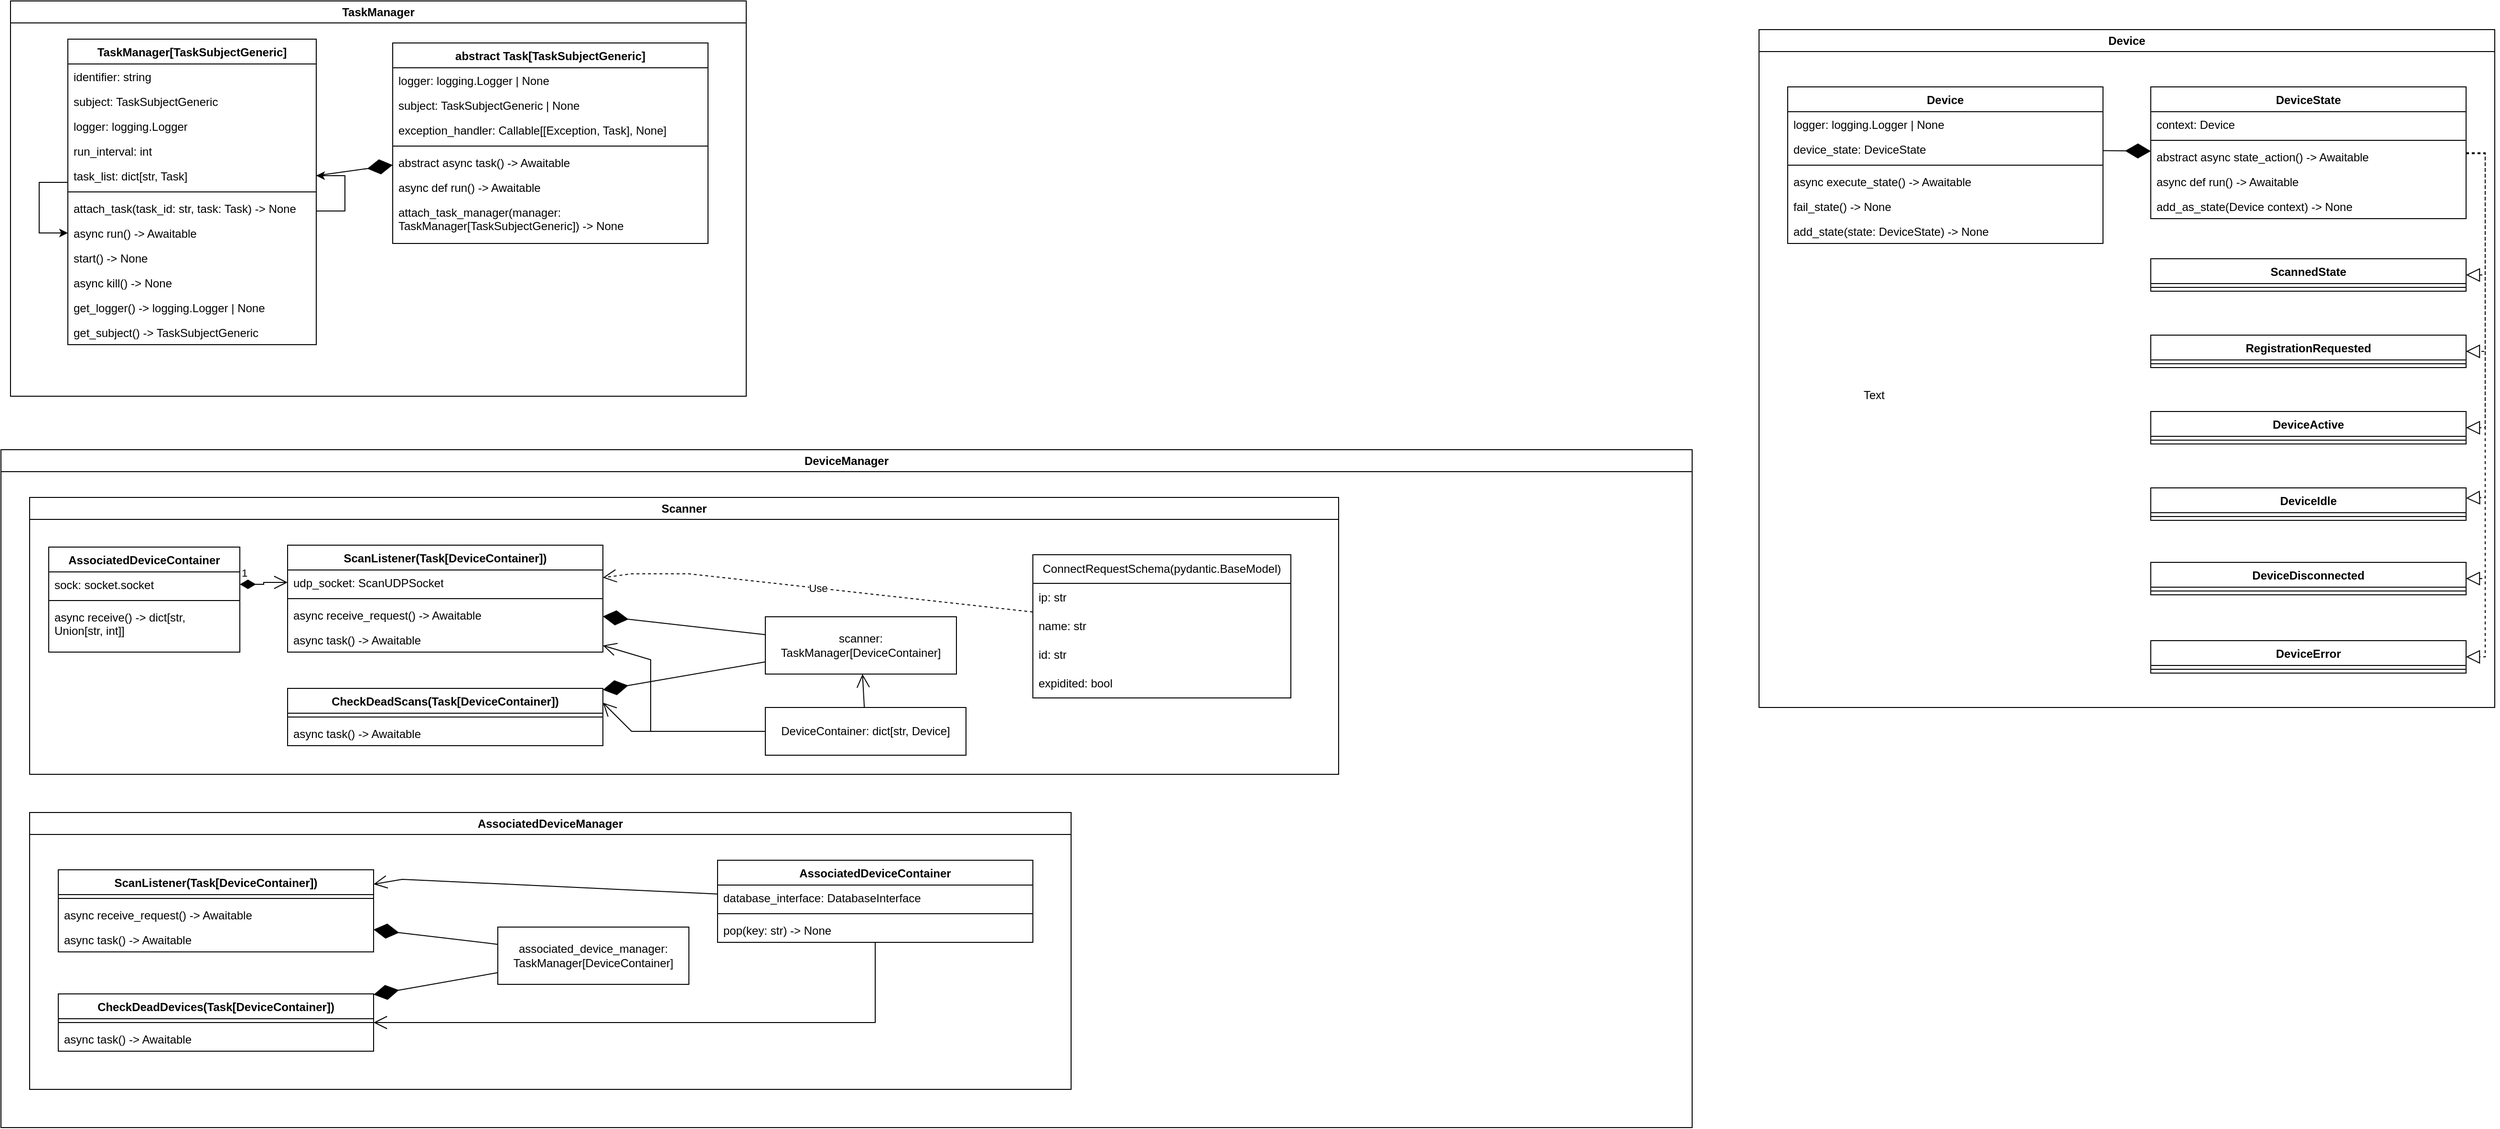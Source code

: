 <mxfile version="23.1.5" type="device">
  <diagram name="Page-1" id="J7lLYT8vPqROPH7tZ1qL">
    <mxGraphModel dx="439" dy="843" grid="1" gridSize="10" guides="1" tooltips="1" connect="1" arrows="1" fold="1" page="1" pageScale="1" pageWidth="5000" pageHeight="5000" math="0" shadow="0">
      <root>
        <mxCell id="0" />
        <mxCell id="1" parent="0" />
        <mxCell id="R6GWSJiUPZhqTE8_T_ZJ-2" value="TaskManager[TaskSubjectGeneric]" style="swimlane;fontStyle=1;align=center;verticalAlign=top;childLayout=stackLayout;horizontal=1;startSize=26;horizontalStack=0;resizeParent=1;resizeParentMax=0;resizeLast=0;collapsible=1;marginBottom=0;whiteSpace=wrap;html=1;" parent="1" vertex="1">
          <mxGeometry x="100" y="60" width="260" height="320" as="geometry" />
        </mxCell>
        <mxCell id="R6GWSJiUPZhqTE8_T_ZJ-3" value="identifier: string" style="text;strokeColor=none;fillColor=none;align=left;verticalAlign=top;spacingLeft=4;spacingRight=4;overflow=hidden;rotatable=0;points=[[0,0.5],[1,0.5]];portConstraint=eastwest;whiteSpace=wrap;html=1;" parent="R6GWSJiUPZhqTE8_T_ZJ-2" vertex="1">
          <mxGeometry y="26" width="260" height="26" as="geometry" />
        </mxCell>
        <mxCell id="R6GWSJiUPZhqTE8_T_ZJ-8" value="subject: TaskSubjectGeneric" style="text;strokeColor=none;fillColor=none;align=left;verticalAlign=top;spacingLeft=4;spacingRight=4;overflow=hidden;rotatable=0;points=[[0,0.5],[1,0.5]];portConstraint=eastwest;whiteSpace=wrap;html=1;" parent="R6GWSJiUPZhqTE8_T_ZJ-2" vertex="1">
          <mxGeometry y="52" width="260" height="26" as="geometry" />
        </mxCell>
        <mxCell id="R6GWSJiUPZhqTE8_T_ZJ-7" value="logger: logging.Logger" style="text;strokeColor=none;fillColor=none;align=left;verticalAlign=top;spacingLeft=4;spacingRight=4;overflow=hidden;rotatable=0;points=[[0,0.5],[1,0.5]];portConstraint=eastwest;whiteSpace=wrap;html=1;" parent="R6GWSJiUPZhqTE8_T_ZJ-2" vertex="1">
          <mxGeometry y="78" width="260" height="26" as="geometry" />
        </mxCell>
        <mxCell id="R6GWSJiUPZhqTE8_T_ZJ-6" value="run_interval: int" style="text;strokeColor=none;fillColor=none;align=left;verticalAlign=top;spacingLeft=4;spacingRight=4;overflow=hidden;rotatable=0;points=[[0,0.5],[1,0.5]];portConstraint=eastwest;whiteSpace=wrap;html=1;" parent="R6GWSJiUPZhqTE8_T_ZJ-2" vertex="1">
          <mxGeometry y="104" width="260" height="26" as="geometry" />
        </mxCell>
        <mxCell id="R6GWSJiUPZhqTE8_T_ZJ-16" style="edgeStyle=orthogonalEdgeStyle;rounded=0;orthogonalLoop=1;jettySize=auto;html=1;exitX=0;exitY=0.5;exitDx=0;exitDy=0;entryX=0;entryY=0.5;entryDx=0;entryDy=0;" parent="R6GWSJiUPZhqTE8_T_ZJ-2" source="R6GWSJiUPZhqTE8_T_ZJ-9" target="R6GWSJiUPZhqTE8_T_ZJ-10" edge="1">
          <mxGeometry relative="1" as="geometry">
            <mxPoint x="-30" y="200" as="targetPoint" />
            <Array as="points">
              <mxPoint y="150" />
              <mxPoint x="-30" y="150" />
              <mxPoint x="-30" y="203" />
            </Array>
          </mxGeometry>
        </mxCell>
        <mxCell id="R6GWSJiUPZhqTE8_T_ZJ-9" value="task_list: dict[str, Task]" style="text;strokeColor=none;fillColor=none;align=left;verticalAlign=top;spacingLeft=4;spacingRight=4;overflow=hidden;rotatable=0;points=[[0,0.5],[1,0.5]];portConstraint=eastwest;whiteSpace=wrap;html=1;" parent="R6GWSJiUPZhqTE8_T_ZJ-2" vertex="1">
          <mxGeometry y="130" width="260" height="26" as="geometry" />
        </mxCell>
        <mxCell id="R6GWSJiUPZhqTE8_T_ZJ-4" value="" style="line;strokeWidth=1;fillColor=none;align=left;verticalAlign=middle;spacingTop=-1;spacingLeft=3;spacingRight=3;rotatable=0;labelPosition=right;points=[];portConstraint=eastwest;strokeColor=inherit;" parent="R6GWSJiUPZhqTE8_T_ZJ-2" vertex="1">
          <mxGeometry y="156" width="260" height="8" as="geometry" />
        </mxCell>
        <mxCell id="R6GWSJiUPZhqTE8_T_ZJ-13" style="edgeStyle=orthogonalEdgeStyle;rounded=0;orthogonalLoop=1;jettySize=auto;html=1;exitX=1;exitY=0.5;exitDx=0;exitDy=0;entryX=1;entryY=0.5;entryDx=0;entryDy=0;" parent="R6GWSJiUPZhqTE8_T_ZJ-2" source="R6GWSJiUPZhqTE8_T_ZJ-5" target="R6GWSJiUPZhqTE8_T_ZJ-9" edge="1">
          <mxGeometry relative="1" as="geometry">
            <mxPoint x="290" y="150" as="targetPoint" />
            <Array as="points">
              <mxPoint x="260" y="180" />
              <mxPoint x="290" y="180" />
              <mxPoint x="290" y="143" />
            </Array>
          </mxGeometry>
        </mxCell>
        <mxCell id="R6GWSJiUPZhqTE8_T_ZJ-5" value="attach_task(task_id: str, task: Task) -&amp;gt; None" style="text;strokeColor=none;fillColor=none;align=left;verticalAlign=top;spacingLeft=4;spacingRight=4;overflow=hidden;rotatable=0;points=[[0,0.5],[1,0.5]];portConstraint=eastwest;whiteSpace=wrap;html=1;" parent="R6GWSJiUPZhqTE8_T_ZJ-2" vertex="1">
          <mxGeometry y="164" width="260" height="26" as="geometry" />
        </mxCell>
        <mxCell id="R6GWSJiUPZhqTE8_T_ZJ-10" value="async run() -&amp;gt; Awaitable" style="text;strokeColor=none;fillColor=none;align=left;verticalAlign=top;spacingLeft=4;spacingRight=4;overflow=hidden;rotatable=0;points=[[0,0.5],[1,0.5]];portConstraint=eastwest;whiteSpace=wrap;html=1;" parent="R6GWSJiUPZhqTE8_T_ZJ-2" vertex="1">
          <mxGeometry y="190" width="260" height="26" as="geometry" />
        </mxCell>
        <mxCell id="R6GWSJiUPZhqTE8_T_ZJ-21" value="start() -&amp;gt; None" style="text;strokeColor=none;fillColor=none;align=left;verticalAlign=top;spacingLeft=4;spacingRight=4;overflow=hidden;rotatable=0;points=[[0,0.5],[1,0.5]];portConstraint=eastwest;whiteSpace=wrap;html=1;" parent="R6GWSJiUPZhqTE8_T_ZJ-2" vertex="1">
          <mxGeometry y="216" width="260" height="26" as="geometry" />
        </mxCell>
        <mxCell id="R6GWSJiUPZhqTE8_T_ZJ-20" value="async kill() -&amp;gt; None" style="text;strokeColor=none;fillColor=none;align=left;verticalAlign=top;spacingLeft=4;spacingRight=4;overflow=hidden;rotatable=0;points=[[0,0.5],[1,0.5]];portConstraint=eastwest;whiteSpace=wrap;html=1;" parent="R6GWSJiUPZhqTE8_T_ZJ-2" vertex="1">
          <mxGeometry y="242" width="260" height="26" as="geometry" />
        </mxCell>
        <mxCell id="R6GWSJiUPZhqTE8_T_ZJ-19" value="get_logger() -&amp;gt; logging.Logger | None" style="text;strokeColor=none;fillColor=none;align=left;verticalAlign=top;spacingLeft=4;spacingRight=4;overflow=hidden;rotatable=0;points=[[0,0.5],[1,0.5]];portConstraint=eastwest;whiteSpace=wrap;html=1;" parent="R6GWSJiUPZhqTE8_T_ZJ-2" vertex="1">
          <mxGeometry y="268" width="260" height="26" as="geometry" />
        </mxCell>
        <mxCell id="R6GWSJiUPZhqTE8_T_ZJ-18" value="get_subject() -&amp;gt; TaskSubjectGeneric" style="text;strokeColor=none;fillColor=none;align=left;verticalAlign=top;spacingLeft=4;spacingRight=4;overflow=hidden;rotatable=0;points=[[0,0.5],[1,0.5]];portConstraint=eastwest;whiteSpace=wrap;html=1;" parent="R6GWSJiUPZhqTE8_T_ZJ-2" vertex="1">
          <mxGeometry y="294" width="260" height="26" as="geometry" />
        </mxCell>
        <mxCell id="R6GWSJiUPZhqTE8_T_ZJ-32" value="" style="endArrow=diamondThin;endFill=1;endSize=24;html=1;rounded=0;exitX=1;exitY=0.5;exitDx=0;exitDy=0;" parent="1" source="R6GWSJiUPZhqTE8_T_ZJ-9" target="R6GWSJiUPZhqTE8_T_ZJ-22" edge="1">
          <mxGeometry width="160" relative="1" as="geometry">
            <mxPoint x="470" y="450" as="sourcePoint" />
            <mxPoint x="480" y="220" as="targetPoint" />
          </mxGeometry>
        </mxCell>
        <mxCell id="R6GWSJiUPZhqTE8_T_ZJ-33" value="TaskManager" style="swimlane;whiteSpace=wrap;html=1;" parent="1" vertex="1">
          <mxGeometry x="40" y="20" width="770" height="414" as="geometry" />
        </mxCell>
        <mxCell id="R6GWSJiUPZhqTE8_T_ZJ-22" value="abstract Task[TaskSubjectGeneric]" style="swimlane;fontStyle=1;align=center;verticalAlign=top;childLayout=stackLayout;horizontal=1;startSize=26;horizontalStack=0;resizeParent=1;resizeParentMax=0;resizeLast=0;collapsible=1;marginBottom=0;whiteSpace=wrap;html=1;" parent="R6GWSJiUPZhqTE8_T_ZJ-33" vertex="1">
          <mxGeometry x="400" y="44" width="330" height="210" as="geometry" />
        </mxCell>
        <mxCell id="R6GWSJiUPZhqTE8_T_ZJ-23" value="logger: logging.Logger | None" style="text;strokeColor=none;fillColor=none;align=left;verticalAlign=top;spacingLeft=4;spacingRight=4;overflow=hidden;rotatable=0;points=[[0,0.5],[1,0.5]];portConstraint=eastwest;whiteSpace=wrap;html=1;" parent="R6GWSJiUPZhqTE8_T_ZJ-22" vertex="1">
          <mxGeometry y="26" width="330" height="26" as="geometry" />
        </mxCell>
        <mxCell id="R6GWSJiUPZhqTE8_T_ZJ-27" value="subject: TaskSubjectGeneric | None" style="text;strokeColor=none;fillColor=none;align=left;verticalAlign=top;spacingLeft=4;spacingRight=4;overflow=hidden;rotatable=0;points=[[0,0.5],[1,0.5]];portConstraint=eastwest;whiteSpace=wrap;html=1;" parent="R6GWSJiUPZhqTE8_T_ZJ-22" vertex="1">
          <mxGeometry y="52" width="330" height="26" as="geometry" />
        </mxCell>
        <mxCell id="R6GWSJiUPZhqTE8_T_ZJ-26" value="exception_handler:&amp;nbsp;Callable[[Exception, Task], None]" style="text;strokeColor=none;fillColor=none;align=left;verticalAlign=top;spacingLeft=4;spacingRight=4;overflow=hidden;rotatable=0;points=[[0,0.5],[1,0.5]];portConstraint=eastwest;whiteSpace=wrap;html=1;" parent="R6GWSJiUPZhqTE8_T_ZJ-22" vertex="1">
          <mxGeometry y="78" width="330" height="26" as="geometry" />
        </mxCell>
        <mxCell id="R6GWSJiUPZhqTE8_T_ZJ-24" value="" style="line;strokeWidth=1;fillColor=none;align=left;verticalAlign=middle;spacingTop=-1;spacingLeft=3;spacingRight=3;rotatable=0;labelPosition=right;points=[];portConstraint=eastwest;strokeColor=inherit;" parent="R6GWSJiUPZhqTE8_T_ZJ-22" vertex="1">
          <mxGeometry y="104" width="330" height="8" as="geometry" />
        </mxCell>
        <mxCell id="R6GWSJiUPZhqTE8_T_ZJ-25" value="abstract async task() -&amp;gt; Awaitable" style="text;strokeColor=none;fillColor=none;align=left;verticalAlign=top;spacingLeft=4;spacingRight=4;overflow=hidden;rotatable=0;points=[[0,0.5],[1,0.5]];portConstraint=eastwest;whiteSpace=wrap;html=1;" parent="R6GWSJiUPZhqTE8_T_ZJ-22" vertex="1">
          <mxGeometry y="112" width="330" height="26" as="geometry" />
        </mxCell>
        <mxCell id="R6GWSJiUPZhqTE8_T_ZJ-30" value="async def run() -&amp;gt; Awaitable" style="text;strokeColor=none;fillColor=none;align=left;verticalAlign=top;spacingLeft=4;spacingRight=4;overflow=hidden;rotatable=0;points=[[0,0.5],[1,0.5]];portConstraint=eastwest;whiteSpace=wrap;html=1;" parent="R6GWSJiUPZhqTE8_T_ZJ-22" vertex="1">
          <mxGeometry y="138" width="330" height="26" as="geometry" />
        </mxCell>
        <mxCell id="R6GWSJiUPZhqTE8_T_ZJ-29" value="attach_task_manager(manager: TaskManager[TaskSubjectGeneric]) -&amp;gt; None" style="text;strokeColor=none;fillColor=none;align=left;verticalAlign=top;spacingLeft=4;spacingRight=4;overflow=hidden;rotatable=0;points=[[0,0.5],[1,0.5]];portConstraint=eastwest;whiteSpace=wrap;html=1;" parent="R6GWSJiUPZhqTE8_T_ZJ-22" vertex="1">
          <mxGeometry y="164" width="330" height="46" as="geometry" />
        </mxCell>
        <mxCell id="R6GWSJiUPZhqTE8_T_ZJ-34" value="DeviceManager" style="swimlane;whiteSpace=wrap;html=1;startSize=23;" parent="1" vertex="1">
          <mxGeometry x="30" y="490" width="1770" height="710" as="geometry" />
        </mxCell>
        <mxCell id="R6GWSJiUPZhqTE8_T_ZJ-43" value="Scanner" style="swimlane;whiteSpace=wrap;html=1;startSize=23;" parent="R6GWSJiUPZhqTE8_T_ZJ-34" vertex="1">
          <mxGeometry x="30" y="50" width="1370" height="290" as="geometry" />
        </mxCell>
        <mxCell id="R6GWSJiUPZhqTE8_T_ZJ-35" value="ScanListener(Task[DeviceContainer])" style="swimlane;fontStyle=1;align=center;verticalAlign=top;childLayout=stackLayout;horizontal=1;startSize=26;horizontalStack=0;resizeParent=1;resizeParentMax=0;resizeLast=0;collapsible=1;marginBottom=0;whiteSpace=wrap;html=1;" parent="R6GWSJiUPZhqTE8_T_ZJ-43" vertex="1">
          <mxGeometry x="270" y="50" width="330" height="112" as="geometry" />
        </mxCell>
        <mxCell id="R6GWSJiUPZhqTE8_T_ZJ-124" value="udp_socket: ScanUDPSocket" style="text;strokeColor=none;fillColor=none;align=left;verticalAlign=top;spacingLeft=4;spacingRight=4;overflow=hidden;rotatable=0;points=[[0,0.5],[1,0.5]];portConstraint=eastwest;whiteSpace=wrap;html=1;" parent="R6GWSJiUPZhqTE8_T_ZJ-35" vertex="1">
          <mxGeometry y="26" width="330" height="26" as="geometry" />
        </mxCell>
        <mxCell id="R6GWSJiUPZhqTE8_T_ZJ-39" value="" style="line;strokeWidth=1;fillColor=none;align=left;verticalAlign=middle;spacingTop=-1;spacingLeft=3;spacingRight=3;rotatable=0;labelPosition=right;points=[];portConstraint=eastwest;strokeColor=inherit;" parent="R6GWSJiUPZhqTE8_T_ZJ-35" vertex="1">
          <mxGeometry y="52" width="330" height="8" as="geometry" />
        </mxCell>
        <mxCell id="R6GWSJiUPZhqTE8_T_ZJ-40" value="async receive_request() -&amp;gt; Awaitable" style="text;strokeColor=none;fillColor=none;align=left;verticalAlign=top;spacingLeft=4;spacingRight=4;overflow=hidden;rotatable=0;points=[[0,0.5],[1,0.5]];portConstraint=eastwest;whiteSpace=wrap;html=1;" parent="R6GWSJiUPZhqTE8_T_ZJ-35" vertex="1">
          <mxGeometry y="60" width="330" height="26" as="geometry" />
        </mxCell>
        <mxCell id="R6GWSJiUPZhqTE8_T_ZJ-41" value="async task() -&amp;gt; Awaitable" style="text;strokeColor=none;fillColor=none;align=left;verticalAlign=top;spacingLeft=4;spacingRight=4;overflow=hidden;rotatable=0;points=[[0,0.5],[1,0.5]];portConstraint=eastwest;whiteSpace=wrap;html=1;" parent="R6GWSJiUPZhqTE8_T_ZJ-35" vertex="1">
          <mxGeometry y="86" width="330" height="26" as="geometry" />
        </mxCell>
        <mxCell id="R6GWSJiUPZhqTE8_T_ZJ-54" value="CheckDeadScans(Task[DeviceContainer])" style="swimlane;fontStyle=1;align=center;verticalAlign=top;childLayout=stackLayout;horizontal=1;startSize=26;horizontalStack=0;resizeParent=1;resizeParentMax=0;resizeLast=0;collapsible=1;marginBottom=0;whiteSpace=wrap;html=1;" parent="R6GWSJiUPZhqTE8_T_ZJ-43" vertex="1">
          <mxGeometry x="270" y="200" width="330" height="60" as="geometry" />
        </mxCell>
        <mxCell id="R6GWSJiUPZhqTE8_T_ZJ-55" value="" style="line;strokeWidth=1;fillColor=none;align=left;verticalAlign=middle;spacingTop=-1;spacingLeft=3;spacingRight=3;rotatable=0;labelPosition=right;points=[];portConstraint=eastwest;strokeColor=inherit;" parent="R6GWSJiUPZhqTE8_T_ZJ-54" vertex="1">
          <mxGeometry y="26" width="330" height="8" as="geometry" />
        </mxCell>
        <mxCell id="R6GWSJiUPZhqTE8_T_ZJ-57" value="async task() -&amp;gt; Awaitable" style="text;strokeColor=none;fillColor=none;align=left;verticalAlign=top;spacingLeft=4;spacingRight=4;overflow=hidden;rotatable=0;points=[[0,0.5],[1,0.5]];portConstraint=eastwest;whiteSpace=wrap;html=1;" parent="R6GWSJiUPZhqTE8_T_ZJ-54" vertex="1">
          <mxGeometry y="34" width="330" height="26" as="geometry" />
        </mxCell>
        <mxCell id="R6GWSJiUPZhqTE8_T_ZJ-60" value="scanner: TaskManager[DeviceContainer]" style="rounded=0;whiteSpace=wrap;html=1;" parent="R6GWSJiUPZhqTE8_T_ZJ-43" vertex="1">
          <mxGeometry x="770" y="125" width="200" height="60" as="geometry" />
        </mxCell>
        <mxCell id="R6GWSJiUPZhqTE8_T_ZJ-63" value="" style="endArrow=diamondThin;endFill=1;endSize=24;html=1;rounded=0;" parent="R6GWSJiUPZhqTE8_T_ZJ-43" source="R6GWSJiUPZhqTE8_T_ZJ-60" target="R6GWSJiUPZhqTE8_T_ZJ-54" edge="1">
          <mxGeometry width="160" relative="1" as="geometry">
            <mxPoint x="470" y="400" as="sourcePoint" />
            <mxPoint x="630" y="400" as="targetPoint" />
          </mxGeometry>
        </mxCell>
        <mxCell id="R6GWSJiUPZhqTE8_T_ZJ-64" value="" style="endArrow=diamondThin;endFill=1;endSize=24;html=1;rounded=0;" parent="R6GWSJiUPZhqTE8_T_ZJ-43" source="R6GWSJiUPZhqTE8_T_ZJ-60" target="R6GWSJiUPZhqTE8_T_ZJ-35" edge="1">
          <mxGeometry width="160" relative="1" as="geometry">
            <mxPoint x="410" y="470" as="sourcePoint" />
            <mxPoint x="570" y="470" as="targetPoint" />
          </mxGeometry>
        </mxCell>
        <mxCell id="R6GWSJiUPZhqTE8_T_ZJ-65" value="ConnectRequestSchema(pydantic.BaseModel)" style="swimlane;fontStyle=0;childLayout=stackLayout;horizontal=1;startSize=30;horizontalStack=0;resizeParent=1;resizeParentMax=0;resizeLast=0;collapsible=1;marginBottom=0;whiteSpace=wrap;html=1;" parent="R6GWSJiUPZhqTE8_T_ZJ-43" vertex="1">
          <mxGeometry x="1050" y="60" width="270" height="150" as="geometry" />
        </mxCell>
        <mxCell id="R6GWSJiUPZhqTE8_T_ZJ-66" value="ip: str" style="text;strokeColor=none;fillColor=none;align=left;verticalAlign=middle;spacingLeft=4;spacingRight=4;overflow=hidden;points=[[0,0.5],[1,0.5]];portConstraint=eastwest;rotatable=0;whiteSpace=wrap;html=1;" parent="R6GWSJiUPZhqTE8_T_ZJ-65" vertex="1">
          <mxGeometry y="30" width="270" height="30" as="geometry" />
        </mxCell>
        <mxCell id="R6GWSJiUPZhqTE8_T_ZJ-67" value="name: str" style="text;strokeColor=none;fillColor=none;align=left;verticalAlign=middle;spacingLeft=4;spacingRight=4;overflow=hidden;points=[[0,0.5],[1,0.5]];portConstraint=eastwest;rotatable=0;whiteSpace=wrap;html=1;" parent="R6GWSJiUPZhqTE8_T_ZJ-65" vertex="1">
          <mxGeometry y="60" width="270" height="30" as="geometry" />
        </mxCell>
        <mxCell id="R6GWSJiUPZhqTE8_T_ZJ-68" value="id: str" style="text;strokeColor=none;fillColor=none;align=left;verticalAlign=middle;spacingLeft=4;spacingRight=4;overflow=hidden;points=[[0,0.5],[1,0.5]];portConstraint=eastwest;rotatable=0;whiteSpace=wrap;html=1;" parent="R6GWSJiUPZhqTE8_T_ZJ-65" vertex="1">
          <mxGeometry y="90" width="270" height="30" as="geometry" />
        </mxCell>
        <mxCell id="R6GWSJiUPZhqTE8_T_ZJ-70" value="expidited: bool" style="text;strokeColor=none;fillColor=none;align=left;verticalAlign=middle;spacingLeft=4;spacingRight=4;overflow=hidden;points=[[0,0.5],[1,0.5]];portConstraint=eastwest;rotatable=0;whiteSpace=wrap;html=1;" parent="R6GWSJiUPZhqTE8_T_ZJ-65" vertex="1">
          <mxGeometry y="120" width="270" height="30" as="geometry" />
        </mxCell>
        <mxCell id="R6GWSJiUPZhqTE8_T_ZJ-72" value="Use" style="endArrow=open;endSize=12;dashed=1;html=1;rounded=0;" parent="R6GWSJiUPZhqTE8_T_ZJ-43" source="R6GWSJiUPZhqTE8_T_ZJ-65" target="R6GWSJiUPZhqTE8_T_ZJ-35" edge="1">
          <mxGeometry width="160" relative="1" as="geometry">
            <mxPoint x="770" y="510" as="sourcePoint" />
            <mxPoint x="930" y="510" as="targetPoint" />
            <Array as="points">
              <mxPoint x="690" y="80" />
              <mxPoint x="630" y="80" />
            </Array>
          </mxGeometry>
        </mxCell>
        <mxCell id="R6GWSJiUPZhqTE8_T_ZJ-52" value="DeviceContainer: dict[str, Device]" style="html=1;whiteSpace=wrap;" parent="R6GWSJiUPZhqTE8_T_ZJ-43" vertex="1">
          <mxGeometry x="770" y="220" width="210" height="50" as="geometry" />
        </mxCell>
        <mxCell id="R6GWSJiUPZhqTE8_T_ZJ-90" value="" style="endArrow=open;endFill=1;endSize=12;html=1;rounded=0;entryX=1;entryY=0.25;entryDx=0;entryDy=0;" parent="R6GWSJiUPZhqTE8_T_ZJ-43" source="R6GWSJiUPZhqTE8_T_ZJ-52" target="R6GWSJiUPZhqTE8_T_ZJ-54" edge="1">
          <mxGeometry width="160" relative="1" as="geometry">
            <mxPoint x="570" y="270" as="sourcePoint" />
            <mxPoint x="530" y="220" as="targetPoint" />
            <Array as="points">
              <mxPoint x="630" y="245" />
            </Array>
          </mxGeometry>
        </mxCell>
        <mxCell id="R6GWSJiUPZhqTE8_T_ZJ-91" value="" style="endArrow=open;endFill=1;endSize=12;html=1;rounded=0;exitX=0;exitY=0.5;exitDx=0;exitDy=0;" parent="R6GWSJiUPZhqTE8_T_ZJ-43" source="R6GWSJiUPZhqTE8_T_ZJ-52" target="R6GWSJiUPZhqTE8_T_ZJ-35" edge="1">
          <mxGeometry width="160" relative="1" as="geometry">
            <mxPoint x="640" y="255" as="sourcePoint" />
            <mxPoint x="510" y="225" as="targetPoint" />
            <Array as="points">
              <mxPoint x="650" y="245" />
              <mxPoint x="650" y="170" />
            </Array>
          </mxGeometry>
        </mxCell>
        <mxCell id="R6GWSJiUPZhqTE8_T_ZJ-117" value="" style="endArrow=open;endFill=1;endSize=12;html=1;rounded=0;" parent="R6GWSJiUPZhqTE8_T_ZJ-43" source="R6GWSJiUPZhqTE8_T_ZJ-52" target="R6GWSJiUPZhqTE8_T_ZJ-60" edge="1">
          <mxGeometry width="160" relative="1" as="geometry">
            <mxPoint x="780" y="200" as="sourcePoint" />
            <mxPoint x="940" y="200" as="targetPoint" />
          </mxGeometry>
        </mxCell>
        <mxCell id="R6GWSJiUPZhqTE8_T_ZJ-118" value="AssociatedDeviceContainer" style="swimlane;fontStyle=1;align=center;verticalAlign=top;childLayout=stackLayout;horizontal=1;startSize=26;horizontalStack=0;resizeParent=1;resizeParentMax=0;resizeLast=0;collapsible=1;marginBottom=0;whiteSpace=wrap;html=1;" parent="R6GWSJiUPZhqTE8_T_ZJ-43" vertex="1">
          <mxGeometry x="20" y="52" width="200" height="110" as="geometry" />
        </mxCell>
        <mxCell id="R6GWSJiUPZhqTE8_T_ZJ-122" value="sock: socket.socket" style="text;strokeColor=none;fillColor=none;align=left;verticalAlign=top;spacingLeft=4;spacingRight=4;overflow=hidden;rotatable=0;points=[[0,0.5],[1,0.5]];portConstraint=eastwest;whiteSpace=wrap;html=1;" parent="R6GWSJiUPZhqTE8_T_ZJ-118" vertex="1">
          <mxGeometry y="26" width="200" height="26" as="geometry" />
        </mxCell>
        <mxCell id="R6GWSJiUPZhqTE8_T_ZJ-120" value="" style="line;strokeWidth=1;fillColor=none;align=left;verticalAlign=middle;spacingTop=-1;spacingLeft=3;spacingRight=3;rotatable=0;labelPosition=right;points=[];portConstraint=eastwest;strokeColor=inherit;" parent="R6GWSJiUPZhqTE8_T_ZJ-118" vertex="1">
          <mxGeometry y="52" width="200" height="8" as="geometry" />
        </mxCell>
        <mxCell id="R6GWSJiUPZhqTE8_T_ZJ-121" value="async receive() -&amp;gt;&amp;nbsp;dict[str, Union[str, int]]" style="text;strokeColor=none;fillColor=none;align=left;verticalAlign=top;spacingLeft=4;spacingRight=4;overflow=hidden;rotatable=0;points=[[0,0.5],[1,0.5]];portConstraint=eastwest;whiteSpace=wrap;html=1;" parent="R6GWSJiUPZhqTE8_T_ZJ-118" vertex="1">
          <mxGeometry y="60" width="200" height="50" as="geometry" />
        </mxCell>
        <mxCell id="R6GWSJiUPZhqTE8_T_ZJ-126" value="1" style="endArrow=open;html=1;endSize=12;startArrow=diamondThin;startSize=14;startFill=1;edgeStyle=orthogonalEdgeStyle;align=left;verticalAlign=bottom;rounded=0;exitX=1;exitY=0.5;exitDx=0;exitDy=0;entryX=0;entryY=0.5;entryDx=0;entryDy=0;" parent="R6GWSJiUPZhqTE8_T_ZJ-43" source="R6GWSJiUPZhqTE8_T_ZJ-122" target="R6GWSJiUPZhqTE8_T_ZJ-124" edge="1">
          <mxGeometry x="-1" y="3" relative="1" as="geometry">
            <mxPoint x="150" y="210" as="sourcePoint" />
            <mxPoint x="250" y="60" as="targetPoint" />
          </mxGeometry>
        </mxCell>
        <mxCell id="R6GWSJiUPZhqTE8_T_ZJ-73" value="AssociatedDeviceManager" style="swimlane;whiteSpace=wrap;html=1;startSize=23;" parent="R6GWSJiUPZhqTE8_T_ZJ-34" vertex="1">
          <mxGeometry x="30" y="380" width="1090" height="290" as="geometry" />
        </mxCell>
        <mxCell id="R6GWSJiUPZhqTE8_T_ZJ-74" value="ScanListener(Task[DeviceContainer])" style="swimlane;fontStyle=1;align=center;verticalAlign=top;childLayout=stackLayout;horizontal=1;startSize=26;horizontalStack=0;resizeParent=1;resizeParentMax=0;resizeLast=0;collapsible=1;marginBottom=0;whiteSpace=wrap;html=1;" parent="R6GWSJiUPZhqTE8_T_ZJ-73" vertex="1">
          <mxGeometry x="30" y="60" width="330" height="86" as="geometry" />
        </mxCell>
        <mxCell id="R6GWSJiUPZhqTE8_T_ZJ-75" value="" style="line;strokeWidth=1;fillColor=none;align=left;verticalAlign=middle;spacingTop=-1;spacingLeft=3;spacingRight=3;rotatable=0;labelPosition=right;points=[];portConstraint=eastwest;strokeColor=inherit;" parent="R6GWSJiUPZhqTE8_T_ZJ-74" vertex="1">
          <mxGeometry y="26" width="330" height="8" as="geometry" />
        </mxCell>
        <mxCell id="R6GWSJiUPZhqTE8_T_ZJ-76" value="async receive_request() -&amp;gt; Awaitable" style="text;strokeColor=none;fillColor=none;align=left;verticalAlign=top;spacingLeft=4;spacingRight=4;overflow=hidden;rotatable=0;points=[[0,0.5],[1,0.5]];portConstraint=eastwest;whiteSpace=wrap;html=1;" parent="R6GWSJiUPZhqTE8_T_ZJ-74" vertex="1">
          <mxGeometry y="34" width="330" height="26" as="geometry" />
        </mxCell>
        <mxCell id="R6GWSJiUPZhqTE8_T_ZJ-77" value="async task() -&amp;gt; Awaitable" style="text;strokeColor=none;fillColor=none;align=left;verticalAlign=top;spacingLeft=4;spacingRight=4;overflow=hidden;rotatable=0;points=[[0,0.5],[1,0.5]];portConstraint=eastwest;whiteSpace=wrap;html=1;" parent="R6GWSJiUPZhqTE8_T_ZJ-74" vertex="1">
          <mxGeometry y="60" width="330" height="26" as="geometry" />
        </mxCell>
        <mxCell id="R6GWSJiUPZhqTE8_T_ZJ-78" value="CheckDeadDevices(Task[DeviceContainer])" style="swimlane;fontStyle=1;align=center;verticalAlign=top;childLayout=stackLayout;horizontal=1;startSize=26;horizontalStack=0;resizeParent=1;resizeParentMax=0;resizeLast=0;collapsible=1;marginBottom=0;whiteSpace=wrap;html=1;" parent="R6GWSJiUPZhqTE8_T_ZJ-73" vertex="1">
          <mxGeometry x="30" y="190" width="330" height="60" as="geometry" />
        </mxCell>
        <mxCell id="R6GWSJiUPZhqTE8_T_ZJ-79" value="" style="line;strokeWidth=1;fillColor=none;align=left;verticalAlign=middle;spacingTop=-1;spacingLeft=3;spacingRight=3;rotatable=0;labelPosition=right;points=[];portConstraint=eastwest;strokeColor=inherit;" parent="R6GWSJiUPZhqTE8_T_ZJ-78" vertex="1">
          <mxGeometry y="26" width="330" height="8" as="geometry" />
        </mxCell>
        <mxCell id="R6GWSJiUPZhqTE8_T_ZJ-80" value="async task() -&amp;gt; Awaitable" style="text;strokeColor=none;fillColor=none;align=left;verticalAlign=top;spacingLeft=4;spacingRight=4;overflow=hidden;rotatable=0;points=[[0,0.5],[1,0.5]];portConstraint=eastwest;whiteSpace=wrap;html=1;" parent="R6GWSJiUPZhqTE8_T_ZJ-78" vertex="1">
          <mxGeometry y="34" width="330" height="26" as="geometry" />
        </mxCell>
        <mxCell id="R6GWSJiUPZhqTE8_T_ZJ-81" value="associated_device_manager: TaskManager[DeviceContainer]" style="rounded=0;whiteSpace=wrap;html=1;" parent="R6GWSJiUPZhqTE8_T_ZJ-73" vertex="1">
          <mxGeometry x="490" y="120" width="200" height="60" as="geometry" />
        </mxCell>
        <mxCell id="R6GWSJiUPZhqTE8_T_ZJ-82" value="" style="endArrow=diamondThin;endFill=1;endSize=24;html=1;rounded=0;" parent="R6GWSJiUPZhqTE8_T_ZJ-73" source="R6GWSJiUPZhqTE8_T_ZJ-81" target="R6GWSJiUPZhqTE8_T_ZJ-78" edge="1">
          <mxGeometry width="160" relative="1" as="geometry">
            <mxPoint x="330" y="390" as="sourcePoint" />
            <mxPoint x="490" y="390" as="targetPoint" />
          </mxGeometry>
        </mxCell>
        <mxCell id="R6GWSJiUPZhqTE8_T_ZJ-83" value="" style="endArrow=diamondThin;endFill=1;endSize=24;html=1;rounded=0;" parent="R6GWSJiUPZhqTE8_T_ZJ-73" source="R6GWSJiUPZhqTE8_T_ZJ-81" target="R6GWSJiUPZhqTE8_T_ZJ-74" edge="1">
          <mxGeometry width="160" relative="1" as="geometry">
            <mxPoint x="270" y="460" as="sourcePoint" />
            <mxPoint x="430" y="460" as="targetPoint" />
          </mxGeometry>
        </mxCell>
        <mxCell id="R6GWSJiUPZhqTE8_T_ZJ-98" value="AssociatedDeviceContainer" style="swimlane;fontStyle=1;align=center;verticalAlign=top;childLayout=stackLayout;horizontal=1;startSize=26;horizontalStack=0;resizeParent=1;resizeParentMax=0;resizeLast=0;collapsible=1;marginBottom=0;whiteSpace=wrap;html=1;" parent="R6GWSJiUPZhqTE8_T_ZJ-73" vertex="1">
          <mxGeometry x="720" y="50" width="330" height="86" as="geometry" />
        </mxCell>
        <mxCell id="R6GWSJiUPZhqTE8_T_ZJ-101" value="database_interface: DatabaseInterface" style="text;strokeColor=none;fillColor=none;align=left;verticalAlign=top;spacingLeft=4;spacingRight=4;overflow=hidden;rotatable=0;points=[[0,0.5],[1,0.5]];portConstraint=eastwest;whiteSpace=wrap;html=1;" parent="R6GWSJiUPZhqTE8_T_ZJ-98" vertex="1">
          <mxGeometry y="26" width="330" height="26" as="geometry" />
        </mxCell>
        <mxCell id="R6GWSJiUPZhqTE8_T_ZJ-102" value="" style="line;strokeWidth=1;fillColor=none;align=left;verticalAlign=middle;spacingTop=-1;spacingLeft=3;spacingRight=3;rotatable=0;labelPosition=right;points=[];portConstraint=eastwest;strokeColor=inherit;" parent="R6GWSJiUPZhqTE8_T_ZJ-98" vertex="1">
          <mxGeometry y="52" width="330" height="8" as="geometry" />
        </mxCell>
        <mxCell id="R6GWSJiUPZhqTE8_T_ZJ-103" value="pop(key: str) -&amp;gt; None" style="text;strokeColor=none;fillColor=none;align=left;verticalAlign=top;spacingLeft=4;spacingRight=4;overflow=hidden;rotatable=0;points=[[0,0.5],[1,0.5]];portConstraint=eastwest;whiteSpace=wrap;html=1;" parent="R6GWSJiUPZhqTE8_T_ZJ-98" vertex="1">
          <mxGeometry y="60" width="330" height="26" as="geometry" />
        </mxCell>
        <mxCell id="R6GWSJiUPZhqTE8_T_ZJ-106" value="" style="endArrow=open;endFill=1;endSize=12;html=1;rounded=0;" parent="R6GWSJiUPZhqTE8_T_ZJ-73" source="R6GWSJiUPZhqTE8_T_ZJ-98" target="R6GWSJiUPZhqTE8_T_ZJ-74" edge="1">
          <mxGeometry width="160" relative="1" as="geometry">
            <mxPoint x="400" y="340" as="sourcePoint" />
            <mxPoint x="560" y="340" as="targetPoint" />
            <Array as="points">
              <mxPoint x="390" y="70" />
            </Array>
          </mxGeometry>
        </mxCell>
        <mxCell id="R6GWSJiUPZhqTE8_T_ZJ-107" value="" style="endArrow=open;endFill=1;endSize=12;html=1;rounded=0;" parent="R6GWSJiUPZhqTE8_T_ZJ-73" source="R6GWSJiUPZhqTE8_T_ZJ-98" target="R6GWSJiUPZhqTE8_T_ZJ-78" edge="1">
          <mxGeometry width="160" relative="1" as="geometry">
            <mxPoint x="690" y="60" as="sourcePoint" />
            <mxPoint x="330" y="66" as="targetPoint" />
            <Array as="points">
              <mxPoint x="885" y="220" />
            </Array>
          </mxGeometry>
        </mxCell>
        <mxCell id="R6GWSJiUPZhqTE8_T_ZJ-108" value="Device" style="swimlane;whiteSpace=wrap;html=1;" parent="1" vertex="1">
          <mxGeometry x="1870" y="50" width="770" height="710" as="geometry" />
        </mxCell>
        <mxCell id="R6GWSJiUPZhqTE8_T_ZJ-109" value="Device" style="swimlane;fontStyle=1;align=center;verticalAlign=top;childLayout=stackLayout;horizontal=1;startSize=26;horizontalStack=0;resizeParent=1;resizeParentMax=0;resizeLast=0;collapsible=1;marginBottom=0;whiteSpace=wrap;html=1;" parent="R6GWSJiUPZhqTE8_T_ZJ-108" vertex="1">
          <mxGeometry x="30" y="60" width="330" height="164" as="geometry" />
        </mxCell>
        <mxCell id="R6GWSJiUPZhqTE8_T_ZJ-110" value="logger: logging.Logger | None" style="text;strokeColor=none;fillColor=none;align=left;verticalAlign=top;spacingLeft=4;spacingRight=4;overflow=hidden;rotatable=0;points=[[0,0.5],[1,0.5]];portConstraint=eastwest;whiteSpace=wrap;html=1;" parent="R6GWSJiUPZhqTE8_T_ZJ-109" vertex="1">
          <mxGeometry y="26" width="330" height="26" as="geometry" />
        </mxCell>
        <mxCell id="R6GWSJiUPZhqTE8_T_ZJ-111" value="device_state: DeviceState" style="text;strokeColor=none;fillColor=none;align=left;verticalAlign=top;spacingLeft=4;spacingRight=4;overflow=hidden;rotatable=0;points=[[0,0.5],[1,0.5]];portConstraint=eastwest;whiteSpace=wrap;html=1;" parent="R6GWSJiUPZhqTE8_T_ZJ-109" vertex="1">
          <mxGeometry y="52" width="330" height="26" as="geometry" />
        </mxCell>
        <mxCell id="R6GWSJiUPZhqTE8_T_ZJ-113" value="" style="line;strokeWidth=1;fillColor=none;align=left;verticalAlign=middle;spacingTop=-1;spacingLeft=3;spacingRight=3;rotatable=0;labelPosition=right;points=[];portConstraint=eastwest;strokeColor=inherit;" parent="R6GWSJiUPZhqTE8_T_ZJ-109" vertex="1">
          <mxGeometry y="78" width="330" height="8" as="geometry" />
        </mxCell>
        <mxCell id="R6GWSJiUPZhqTE8_T_ZJ-115" value="async execute_state() -&amp;gt; Awaitable" style="text;strokeColor=none;fillColor=none;align=left;verticalAlign=top;spacingLeft=4;spacingRight=4;overflow=hidden;rotatable=0;points=[[0,0.5],[1,0.5]];portConstraint=eastwest;whiteSpace=wrap;html=1;" parent="R6GWSJiUPZhqTE8_T_ZJ-109" vertex="1">
          <mxGeometry y="86" width="330" height="26" as="geometry" />
        </mxCell>
        <mxCell id="9SP8h_vaOJpaOZffqtf3-15" value="fail_state() -&amp;gt; None" style="text;strokeColor=none;fillColor=none;align=left;verticalAlign=top;spacingLeft=4;spacingRight=4;overflow=hidden;rotatable=0;points=[[0,0.5],[1,0.5]];portConstraint=eastwest;whiteSpace=wrap;html=1;" vertex="1" parent="R6GWSJiUPZhqTE8_T_ZJ-109">
          <mxGeometry y="112" width="330" height="26" as="geometry" />
        </mxCell>
        <mxCell id="R6GWSJiUPZhqTE8_T_ZJ-116" value="add_state(state: DeviceState) -&amp;gt; None" style="text;strokeColor=none;fillColor=none;align=left;verticalAlign=top;spacingLeft=4;spacingRight=4;overflow=hidden;rotatable=0;points=[[0,0.5],[1,0.5]];portConstraint=eastwest;whiteSpace=wrap;html=1;" parent="R6GWSJiUPZhqTE8_T_ZJ-109" vertex="1">
          <mxGeometry y="138" width="330" height="26" as="geometry" />
        </mxCell>
        <mxCell id="R6GWSJiUPZhqTE8_T_ZJ-127" value="DeviceState" style="swimlane;fontStyle=1;align=center;verticalAlign=top;childLayout=stackLayout;horizontal=1;startSize=26;horizontalStack=0;resizeParent=1;resizeParentMax=0;resizeLast=0;collapsible=1;marginBottom=0;whiteSpace=wrap;html=1;" parent="R6GWSJiUPZhqTE8_T_ZJ-108" vertex="1">
          <mxGeometry x="410" y="60" width="330" height="138" as="geometry" />
        </mxCell>
        <mxCell id="R6GWSJiUPZhqTE8_T_ZJ-128" value="context: Device" style="text;strokeColor=none;fillColor=none;align=left;verticalAlign=top;spacingLeft=4;spacingRight=4;overflow=hidden;rotatable=0;points=[[0,0.5],[1,0.5]];portConstraint=eastwest;whiteSpace=wrap;html=1;" parent="R6GWSJiUPZhqTE8_T_ZJ-127" vertex="1">
          <mxGeometry y="26" width="330" height="26" as="geometry" />
        </mxCell>
        <mxCell id="R6GWSJiUPZhqTE8_T_ZJ-131" value="" style="line;strokeWidth=1;fillColor=none;align=left;verticalAlign=middle;spacingTop=-1;spacingLeft=3;spacingRight=3;rotatable=0;labelPosition=right;points=[];portConstraint=eastwest;strokeColor=inherit;" parent="R6GWSJiUPZhqTE8_T_ZJ-127" vertex="1">
          <mxGeometry y="52" width="330" height="8" as="geometry" />
        </mxCell>
        <mxCell id="R6GWSJiUPZhqTE8_T_ZJ-132" value="abstract async state_action() -&amp;gt; Awaitable" style="text;strokeColor=none;fillColor=none;align=left;verticalAlign=top;spacingLeft=4;spacingRight=4;overflow=hidden;rotatable=0;points=[[0,0.5],[1,0.5]];portConstraint=eastwest;whiteSpace=wrap;html=1;" parent="R6GWSJiUPZhqTE8_T_ZJ-127" vertex="1">
          <mxGeometry y="60" width="330" height="26" as="geometry" />
        </mxCell>
        <mxCell id="R6GWSJiUPZhqTE8_T_ZJ-133" value="async def run() -&amp;gt; Awaitable" style="text;strokeColor=none;fillColor=none;align=left;verticalAlign=top;spacingLeft=4;spacingRight=4;overflow=hidden;rotatable=0;points=[[0,0.5],[1,0.5]];portConstraint=eastwest;whiteSpace=wrap;html=1;" parent="R6GWSJiUPZhqTE8_T_ZJ-127" vertex="1">
          <mxGeometry y="86" width="330" height="26" as="geometry" />
        </mxCell>
        <mxCell id="9SP8h_vaOJpaOZffqtf3-1" value="add_as_state(Device context) -&amp;gt; None" style="text;strokeColor=none;fillColor=none;align=left;verticalAlign=top;spacingLeft=4;spacingRight=4;overflow=hidden;rotatable=0;points=[[0,0.5],[1,0.5]];portConstraint=eastwest;whiteSpace=wrap;html=1;" vertex="1" parent="R6GWSJiUPZhqTE8_T_ZJ-127">
          <mxGeometry y="112" width="330" height="26" as="geometry" />
        </mxCell>
        <mxCell id="9SP8h_vaOJpaOZffqtf3-3" value="ScannedState" style="swimlane;fontStyle=1;align=center;verticalAlign=top;childLayout=stackLayout;horizontal=1;startSize=26;horizontalStack=0;resizeParent=1;resizeParentMax=0;resizeLast=0;collapsible=1;marginBottom=0;whiteSpace=wrap;html=1;" vertex="1" parent="R6GWSJiUPZhqTE8_T_ZJ-108">
          <mxGeometry x="410" y="240" width="330" height="34" as="geometry" />
        </mxCell>
        <mxCell id="9SP8h_vaOJpaOZffqtf3-5" value="" style="line;strokeWidth=1;fillColor=none;align=left;verticalAlign=middle;spacingTop=-1;spacingLeft=3;spacingRight=3;rotatable=0;labelPosition=right;points=[];portConstraint=eastwest;strokeColor=inherit;" vertex="1" parent="9SP8h_vaOJpaOZffqtf3-3">
          <mxGeometry y="26" width="330" height="8" as="geometry" />
        </mxCell>
        <mxCell id="9SP8h_vaOJpaOZffqtf3-9" value="RegistrationRequested" style="swimlane;fontStyle=1;align=center;verticalAlign=top;childLayout=stackLayout;horizontal=1;startSize=26;horizontalStack=0;resizeParent=1;resizeParentMax=0;resizeLast=0;collapsible=1;marginBottom=0;whiteSpace=wrap;html=1;" vertex="1" parent="R6GWSJiUPZhqTE8_T_ZJ-108">
          <mxGeometry x="410" y="320" width="330" height="34" as="geometry" />
        </mxCell>
        <mxCell id="9SP8h_vaOJpaOZffqtf3-10" value="" style="line;strokeWidth=1;fillColor=none;align=left;verticalAlign=middle;spacingTop=-1;spacingLeft=3;spacingRight=3;rotatable=0;labelPosition=right;points=[];portConstraint=eastwest;strokeColor=inherit;" vertex="1" parent="9SP8h_vaOJpaOZffqtf3-9">
          <mxGeometry y="26" width="330" height="8" as="geometry" />
        </mxCell>
        <mxCell id="9SP8h_vaOJpaOZffqtf3-13" value="DeviceActive" style="swimlane;fontStyle=1;align=center;verticalAlign=top;childLayout=stackLayout;horizontal=1;startSize=26;horizontalStack=0;resizeParent=1;resizeParentMax=0;resizeLast=0;collapsible=1;marginBottom=0;whiteSpace=wrap;html=1;" vertex="1" parent="R6GWSJiUPZhqTE8_T_ZJ-108">
          <mxGeometry x="410" y="400" width="330" height="34" as="geometry" />
        </mxCell>
        <mxCell id="9SP8h_vaOJpaOZffqtf3-14" value="" style="line;strokeWidth=1;fillColor=none;align=left;verticalAlign=middle;spacingTop=-1;spacingLeft=3;spacingRight=3;rotatable=0;labelPosition=right;points=[];portConstraint=eastwest;strokeColor=inherit;" vertex="1" parent="9SP8h_vaOJpaOZffqtf3-13">
          <mxGeometry y="26" width="330" height="8" as="geometry" />
        </mxCell>
        <mxCell id="9SP8h_vaOJpaOZffqtf3-16" value="DeviceIdle" style="swimlane;fontStyle=1;align=center;verticalAlign=top;childLayout=stackLayout;horizontal=1;startSize=26;horizontalStack=0;resizeParent=1;resizeParentMax=0;resizeLast=0;collapsible=1;marginBottom=0;whiteSpace=wrap;html=1;" vertex="1" parent="R6GWSJiUPZhqTE8_T_ZJ-108">
          <mxGeometry x="410" y="480" width="330" height="34" as="geometry" />
        </mxCell>
        <mxCell id="9SP8h_vaOJpaOZffqtf3-17" value="" style="line;strokeWidth=1;fillColor=none;align=left;verticalAlign=middle;spacingTop=-1;spacingLeft=3;spacingRight=3;rotatable=0;labelPosition=right;points=[];portConstraint=eastwest;strokeColor=inherit;" vertex="1" parent="9SP8h_vaOJpaOZffqtf3-16">
          <mxGeometry y="26" width="330" height="8" as="geometry" />
        </mxCell>
        <mxCell id="9SP8h_vaOJpaOZffqtf3-18" value="DeviceDisconnected" style="swimlane;fontStyle=1;align=center;verticalAlign=top;childLayout=stackLayout;horizontal=1;startSize=26;horizontalStack=0;resizeParent=1;resizeParentMax=0;resizeLast=0;collapsible=1;marginBottom=0;whiteSpace=wrap;html=1;" vertex="1" parent="R6GWSJiUPZhqTE8_T_ZJ-108">
          <mxGeometry x="410" y="558" width="330" height="34" as="geometry" />
        </mxCell>
        <mxCell id="9SP8h_vaOJpaOZffqtf3-19" value="" style="line;strokeWidth=1;fillColor=none;align=left;verticalAlign=middle;spacingTop=-1;spacingLeft=3;spacingRight=3;rotatable=0;labelPosition=right;points=[];portConstraint=eastwest;strokeColor=inherit;" vertex="1" parent="9SP8h_vaOJpaOZffqtf3-18">
          <mxGeometry y="26" width="330" height="8" as="geometry" />
        </mxCell>
        <mxCell id="9SP8h_vaOJpaOZffqtf3-20" value="DeviceError" style="swimlane;fontStyle=1;align=center;verticalAlign=top;childLayout=stackLayout;horizontal=1;startSize=26;horizontalStack=0;resizeParent=1;resizeParentMax=0;resizeLast=0;collapsible=1;marginBottom=0;whiteSpace=wrap;html=1;" vertex="1" parent="R6GWSJiUPZhqTE8_T_ZJ-108">
          <mxGeometry x="410" y="640" width="330" height="34" as="geometry" />
        </mxCell>
        <mxCell id="9SP8h_vaOJpaOZffqtf3-21" value="" style="line;strokeWidth=1;fillColor=none;align=left;verticalAlign=middle;spacingTop=-1;spacingLeft=3;spacingRight=3;rotatable=0;labelPosition=right;points=[];portConstraint=eastwest;strokeColor=inherit;" vertex="1" parent="9SP8h_vaOJpaOZffqtf3-20">
          <mxGeometry y="26" width="330" height="8" as="geometry" />
        </mxCell>
        <mxCell id="9SP8h_vaOJpaOZffqtf3-22" value="" style="endArrow=block;dashed=1;endFill=0;endSize=12;html=1;rounded=0;" edge="1" parent="R6GWSJiUPZhqTE8_T_ZJ-108" source="R6GWSJiUPZhqTE8_T_ZJ-127" target="9SP8h_vaOJpaOZffqtf3-3">
          <mxGeometry width="160" relative="1" as="geometry">
            <mxPoint x="830" y="200" as="sourcePoint" />
            <mxPoint x="990" y="200" as="targetPoint" />
            <Array as="points">
              <mxPoint x="760" y="130" />
              <mxPoint x="760" y="220" />
              <mxPoint x="760" y="257" />
            </Array>
          </mxGeometry>
        </mxCell>
        <mxCell id="9SP8h_vaOJpaOZffqtf3-24" value="" style="endArrow=block;dashed=1;endFill=0;endSize=12;html=1;rounded=0;" edge="1" parent="R6GWSJiUPZhqTE8_T_ZJ-108" source="R6GWSJiUPZhqTE8_T_ZJ-127" target="9SP8h_vaOJpaOZffqtf3-9">
          <mxGeometry width="160" relative="1" as="geometry">
            <mxPoint x="640" y="80" as="sourcePoint" />
            <mxPoint x="800" y="80" as="targetPoint" />
            <Array as="points">
              <mxPoint x="760" y="130" />
              <mxPoint x="760" y="337" />
            </Array>
          </mxGeometry>
        </mxCell>
        <mxCell id="9SP8h_vaOJpaOZffqtf3-25" value="" style="endArrow=block;dashed=1;endFill=0;endSize=12;html=1;rounded=0;" edge="1" parent="R6GWSJiUPZhqTE8_T_ZJ-108" source="R6GWSJiUPZhqTE8_T_ZJ-127" target="9SP8h_vaOJpaOZffqtf3-13">
          <mxGeometry width="160" relative="1" as="geometry">
            <mxPoint x="840" y="280" as="sourcePoint" />
            <mxPoint x="1000" y="280" as="targetPoint" />
            <Array as="points">
              <mxPoint x="760" y="129" />
              <mxPoint x="760" y="417" />
            </Array>
          </mxGeometry>
        </mxCell>
        <mxCell id="9SP8h_vaOJpaOZffqtf3-26" value="" style="endArrow=block;dashed=1;endFill=0;endSize=12;html=1;rounded=0;" edge="1" parent="R6GWSJiUPZhqTE8_T_ZJ-108" source="R6GWSJiUPZhqTE8_T_ZJ-127" target="9SP8h_vaOJpaOZffqtf3-16">
          <mxGeometry width="160" relative="1" as="geometry">
            <mxPoint x="820" y="420" as="sourcePoint" />
            <mxPoint x="980" y="420" as="targetPoint" />
            <Array as="points">
              <mxPoint x="760" y="130" />
              <mxPoint x="760" y="490" />
            </Array>
          </mxGeometry>
        </mxCell>
        <mxCell id="9SP8h_vaOJpaOZffqtf3-27" value="" style="endArrow=block;dashed=1;endFill=0;endSize=12;html=1;rounded=0;" edge="1" parent="R6GWSJiUPZhqTE8_T_ZJ-108" source="R6GWSJiUPZhqTE8_T_ZJ-127" target="9SP8h_vaOJpaOZffqtf3-18">
          <mxGeometry width="160" relative="1" as="geometry">
            <mxPoint x="760" y="150" as="sourcePoint" />
            <mxPoint x="1000" y="470" as="targetPoint" />
            <Array as="points">
              <mxPoint x="760" y="130" />
              <mxPoint x="760" y="575" />
            </Array>
          </mxGeometry>
        </mxCell>
        <mxCell id="9SP8h_vaOJpaOZffqtf3-28" value="" style="endArrow=block;dashed=1;endFill=0;endSize=12;html=1;rounded=0;" edge="1" parent="R6GWSJiUPZhqTE8_T_ZJ-108" source="R6GWSJiUPZhqTE8_T_ZJ-127" target="9SP8h_vaOJpaOZffqtf3-20">
          <mxGeometry width="160" relative="1" as="geometry">
            <mxPoint x="840" y="450" as="sourcePoint" />
            <mxPoint x="1000" y="450" as="targetPoint" />
            <Array as="points">
              <mxPoint x="760" y="130" />
              <mxPoint x="760" y="657" />
            </Array>
          </mxGeometry>
        </mxCell>
        <mxCell id="9SP8h_vaOJpaOZffqtf3-29" value="" style="endArrow=diamondThin;endFill=1;endSize=24;html=1;rounded=0;" edge="1" parent="R6GWSJiUPZhqTE8_T_ZJ-108" source="R6GWSJiUPZhqTE8_T_ZJ-111" target="R6GWSJiUPZhqTE8_T_ZJ-127">
          <mxGeometry width="160" relative="1" as="geometry">
            <mxPoint x="210" y="520" as="sourcePoint" />
            <mxPoint x="370" y="520" as="targetPoint" />
          </mxGeometry>
        </mxCell>
        <mxCell id="9SP8h_vaOJpaOZffqtf3-30" value="Text" style="text;html=1;align=center;verticalAlign=middle;resizable=0;points=[];autosize=1;strokeColor=none;fillColor=none;" vertex="1" parent="1">
          <mxGeometry x="1965" y="418" width="50" height="30" as="geometry" />
        </mxCell>
      </root>
    </mxGraphModel>
  </diagram>
</mxfile>

